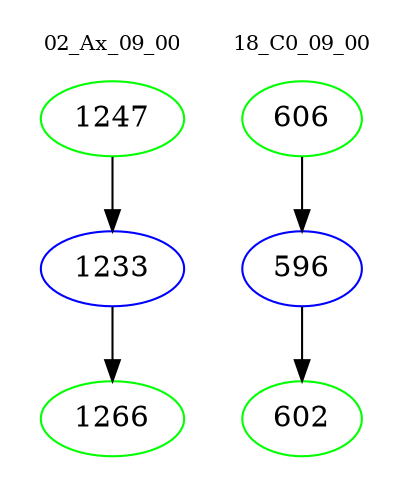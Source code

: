 digraph{
subgraph cluster_0 {
color = white
label = "02_Ax_09_00";
fontsize=10;
T0_1247 [label="1247", color="green"]
T0_1247 -> T0_1233 [color="black"]
T0_1233 [label="1233", color="blue"]
T0_1233 -> T0_1266 [color="black"]
T0_1266 [label="1266", color="green"]
}
subgraph cluster_1 {
color = white
label = "18_C0_09_00";
fontsize=10;
T1_606 [label="606", color="green"]
T1_606 -> T1_596 [color="black"]
T1_596 [label="596", color="blue"]
T1_596 -> T1_602 [color="black"]
T1_602 [label="602", color="green"]
}
}
